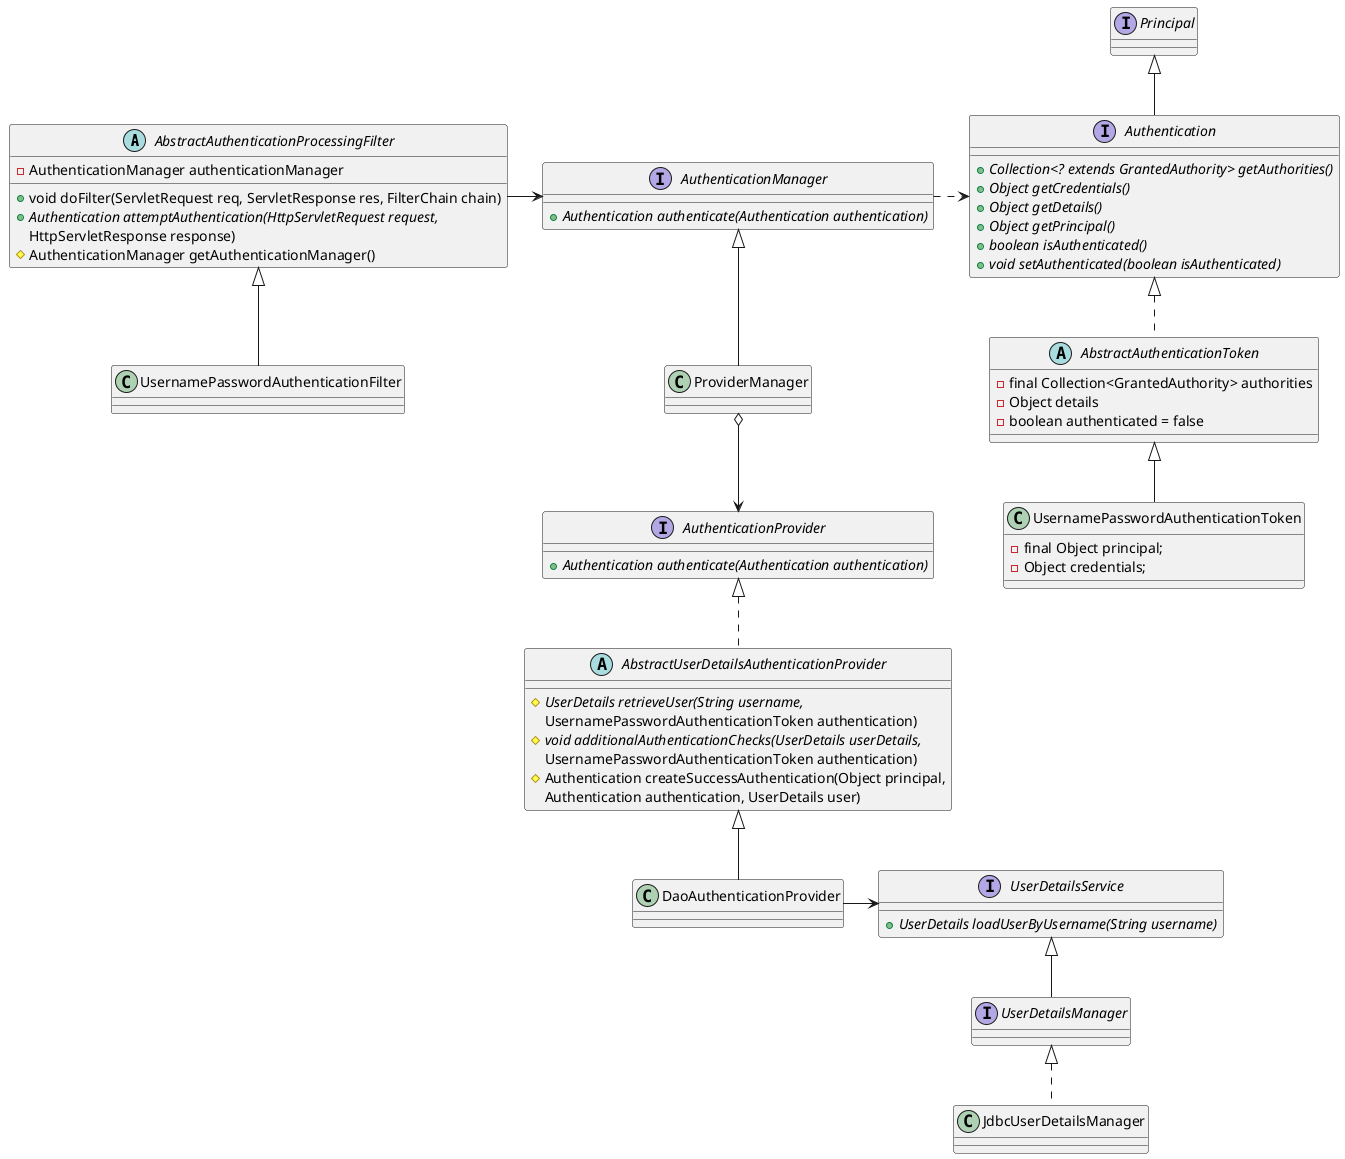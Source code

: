 @startuml

abstract class AbstractAuthenticationProcessingFilter {
    -AuthenticationManager authenticationManager
    +void doFilter(ServletRequest req, ServletResponse res, FilterChain chain)
    +{abstract} Authentication attemptAuthentication(HttpServletRequest request,
     			HttpServletResponse response)
    #AuthenticationManager getAuthenticationManager()
}

class UsernamePasswordAuthenticationFilter {
}

AbstractAuthenticationProcessingFilter <|-- UsernamePasswordAuthenticationFilter


interface AuthenticationManager {
    +{abstract} Authentication authenticate(Authentication authentication)
}

class ProviderManager {

}

AuthenticationManager <|-- ProviderManager

interface AuthenticationProvider {
    +{abstract} Authentication authenticate(Authentication authentication)
}

abstract class AbstractUserDetailsAuthenticationProvider {
    #{abstract} UserDetails retrieveUser(String username,
    			UsernamePasswordAuthenticationToken authentication)
    #{abstract} void additionalAuthenticationChecks(UserDetails userDetails,
    			UsernamePasswordAuthenticationToken authentication)
    #Authentication createSuccessAuthentication(Object principal,
    			Authentication authentication, UserDetails user)
}

class DaoAuthenticationProvider {

}

AuthenticationProvider <|.. AbstractUserDetailsAuthenticationProvider
AbstractUserDetailsAuthenticationProvider <|-- DaoAuthenticationProvider

interface UserDetailsService {
    +{abstract} UserDetails loadUserByUsername(String username)
}

interface UserDetailsManager {

}

class JdbcUserDetailsManager {

}

UserDetailsService <|-- UserDetailsManager
UserDetailsManager <|.. JdbcUserDetailsManager

interface Principal {

}

interface Authentication {
    +{abstract} Collection<? extends GrantedAuthority> getAuthorities()
    +{abstract} Object getCredentials()
    +{abstract} Object getDetails()
    +{abstract} Object getPrincipal()
    +{abstract} boolean isAuthenticated()
    +{abstract} void setAuthenticated(boolean isAuthenticated)
}

abstract class AbstractAuthenticationToken {
	-final Collection<GrantedAuthority> authorities
	-Object details
	-boolean authenticated = false
}

class UsernamePasswordAuthenticationToken {
	-final Object principal;
	-Object credentials;
}

Principal <|-- Authentication
Authentication <|.. AbstractAuthenticationToken
AbstractAuthenticationToken <|-- UsernamePasswordAuthenticationToken

AbstractAuthenticationProcessingFilter -> AuthenticationManager
AuthenticationManager .> Authentication
ProviderManager o--> AuthenticationProvider
DaoAuthenticationProvider -> UserDetailsService

@enduml